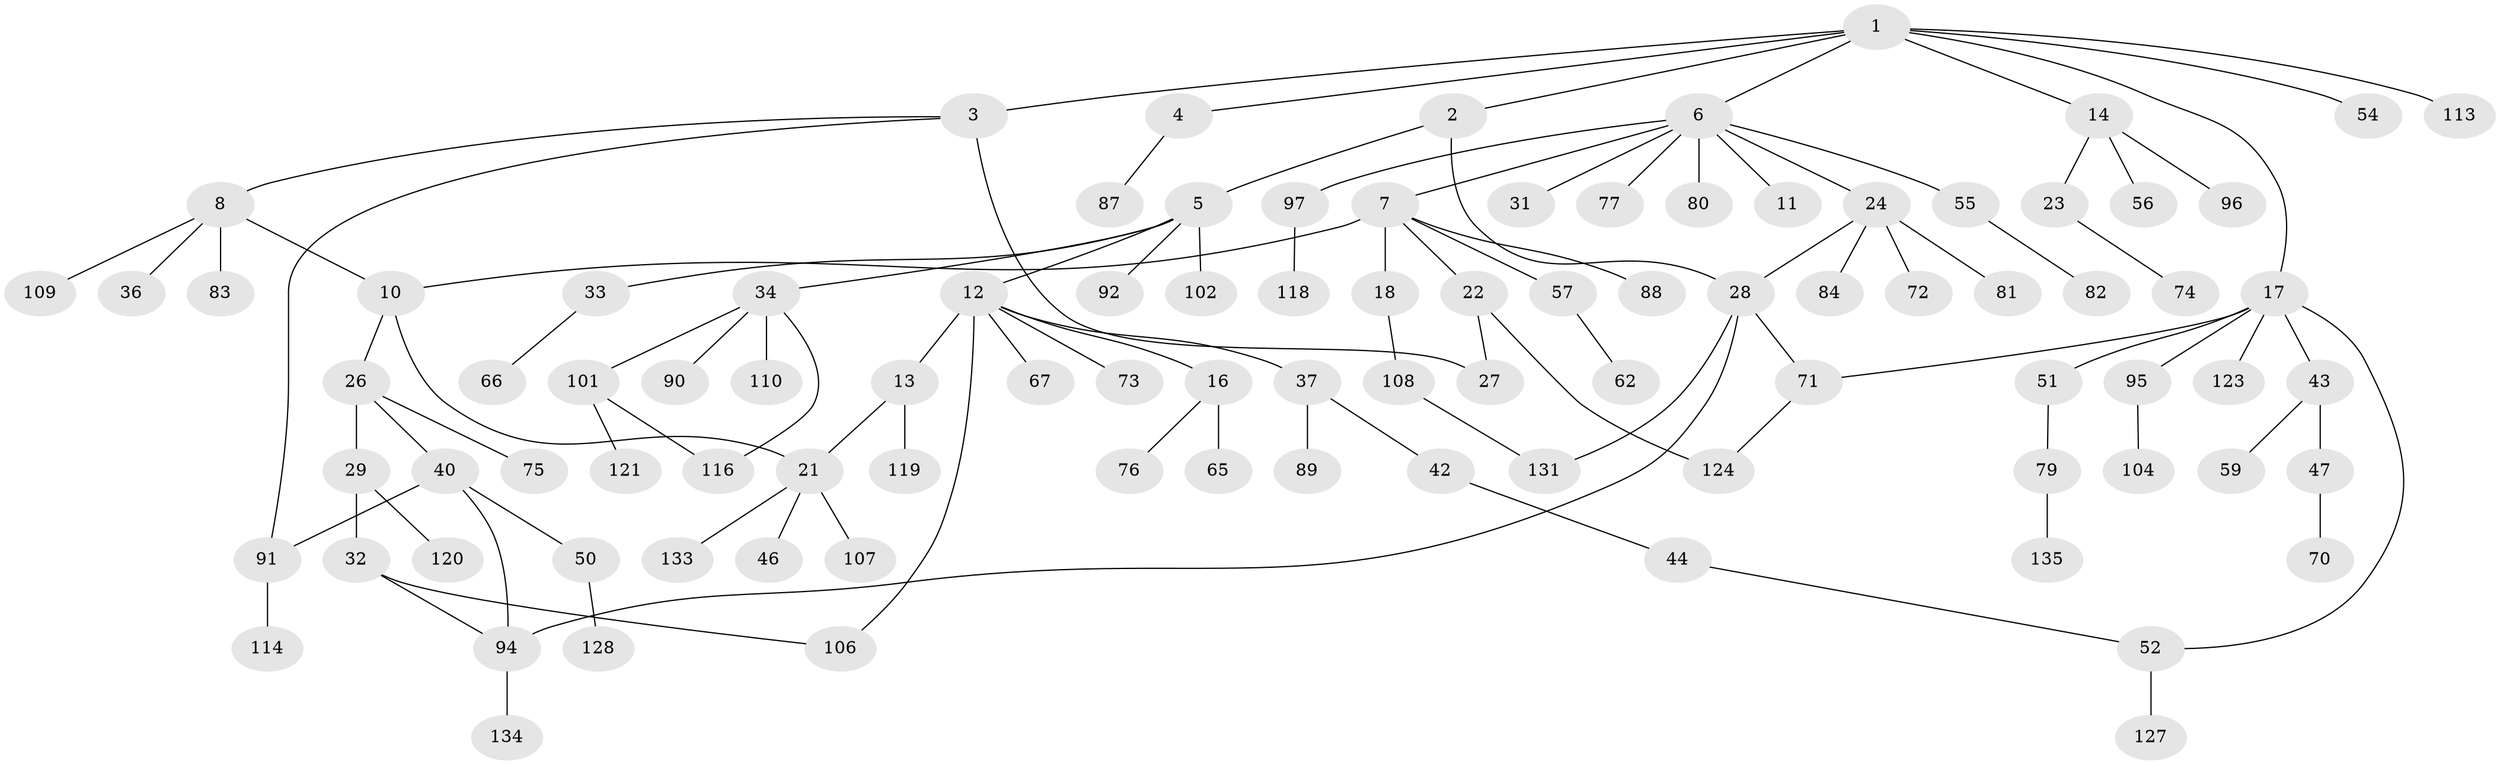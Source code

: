 // original degree distribution, {9: 0.007352941176470588, 3: 0.1323529411764706, 5: 0.03676470588235294, 2: 0.3161764705882353, 6: 0.014705882352941176, 8: 0.007352941176470588, 4: 0.08823529411764706, 1: 0.39705882352941174}
// Generated by graph-tools (version 1.1) at 2025/41/03/06/25 10:41:26]
// undirected, 95 vertices, 107 edges
graph export_dot {
graph [start="1"]
  node [color=gray90,style=filled];
  1 [super="+19"];
  2;
  3 [super="+60"];
  4;
  5 [super="+20"];
  6 [super="+53"];
  7 [super="+9"];
  8 [super="+35"];
  10 [super="+15"];
  11 [super="+99"];
  12 [super="+25"];
  13 [super="+58"];
  14 [super="+39"];
  16;
  17 [super="+41"];
  18 [super="+85"];
  21 [super="+69"];
  22;
  23 [super="+61"];
  24 [super="+30"];
  26 [super="+49"];
  27 [super="+68"];
  28 [super="+38"];
  29 [super="+78"];
  31;
  32 [super="+48"];
  33;
  34 [super="+63"];
  36 [super="+86"];
  37;
  40 [super="+45"];
  42 [super="+93"];
  43 [super="+136"];
  44;
  46 [super="+103"];
  47;
  50;
  51;
  52 [super="+64"];
  54;
  55 [super="+126"];
  56;
  57;
  59 [super="+132"];
  62;
  65 [super="+112"];
  66;
  67;
  70 [super="+111"];
  71;
  72 [super="+98"];
  73;
  74;
  75;
  76;
  77;
  79 [super="+105"];
  80;
  81 [super="+125"];
  82;
  83;
  84;
  87;
  88;
  89 [super="+115"];
  90;
  91;
  92;
  94 [super="+117"];
  95;
  96;
  97 [super="+100"];
  101;
  102;
  104;
  106;
  107;
  108;
  109;
  110;
  113;
  114;
  116 [super="+130"];
  118;
  119 [super="+122"];
  120;
  121;
  123;
  124 [super="+129"];
  127;
  128;
  131;
  133;
  134;
  135;
  1 -- 2;
  1 -- 3;
  1 -- 4;
  1 -- 6;
  1 -- 14;
  1 -- 17;
  1 -- 54;
  1 -- 113;
  2 -- 5;
  2 -- 28;
  3 -- 8;
  3 -- 27;
  3 -- 91;
  4 -- 87;
  5 -- 12;
  5 -- 33;
  5 -- 92;
  5 -- 102;
  5 -- 34;
  6 -- 7;
  6 -- 11;
  6 -- 24;
  6 -- 31;
  6 -- 55;
  6 -- 77;
  6 -- 80;
  6 -- 97;
  7 -- 22;
  7 -- 18;
  7 -- 88;
  7 -- 57;
  7 -- 10;
  8 -- 10;
  8 -- 36;
  8 -- 83;
  8 -- 109;
  10 -- 26;
  10 -- 21;
  12 -- 13;
  12 -- 16;
  12 -- 106;
  12 -- 73;
  12 -- 67;
  12 -- 37;
  13 -- 21;
  13 -- 119;
  14 -- 23;
  14 -- 96;
  14 -- 56;
  16 -- 65;
  16 -- 76;
  17 -- 51;
  17 -- 71;
  17 -- 95;
  17 -- 123;
  17 -- 43;
  17 -- 52;
  18 -- 108;
  21 -- 46;
  21 -- 107;
  21 -- 133;
  22 -- 27;
  22 -- 124;
  23 -- 74;
  24 -- 81;
  24 -- 72;
  24 -- 84;
  24 -- 28;
  26 -- 29;
  26 -- 40;
  26 -- 75;
  28 -- 131;
  28 -- 94;
  28 -- 71;
  29 -- 32;
  29 -- 120;
  32 -- 106;
  32 -- 94;
  33 -- 66;
  34 -- 90;
  34 -- 110;
  34 -- 116;
  34 -- 101;
  37 -- 42;
  37 -- 89;
  40 -- 50;
  40 -- 91;
  40 -- 94;
  42 -- 44;
  43 -- 47;
  43 -- 59;
  44 -- 52;
  47 -- 70;
  50 -- 128;
  51 -- 79;
  52 -- 127;
  55 -- 82;
  57 -- 62;
  71 -- 124;
  79 -- 135;
  91 -- 114;
  94 -- 134;
  95 -- 104;
  97 -- 118;
  101 -- 121;
  101 -- 116;
  108 -- 131;
}
